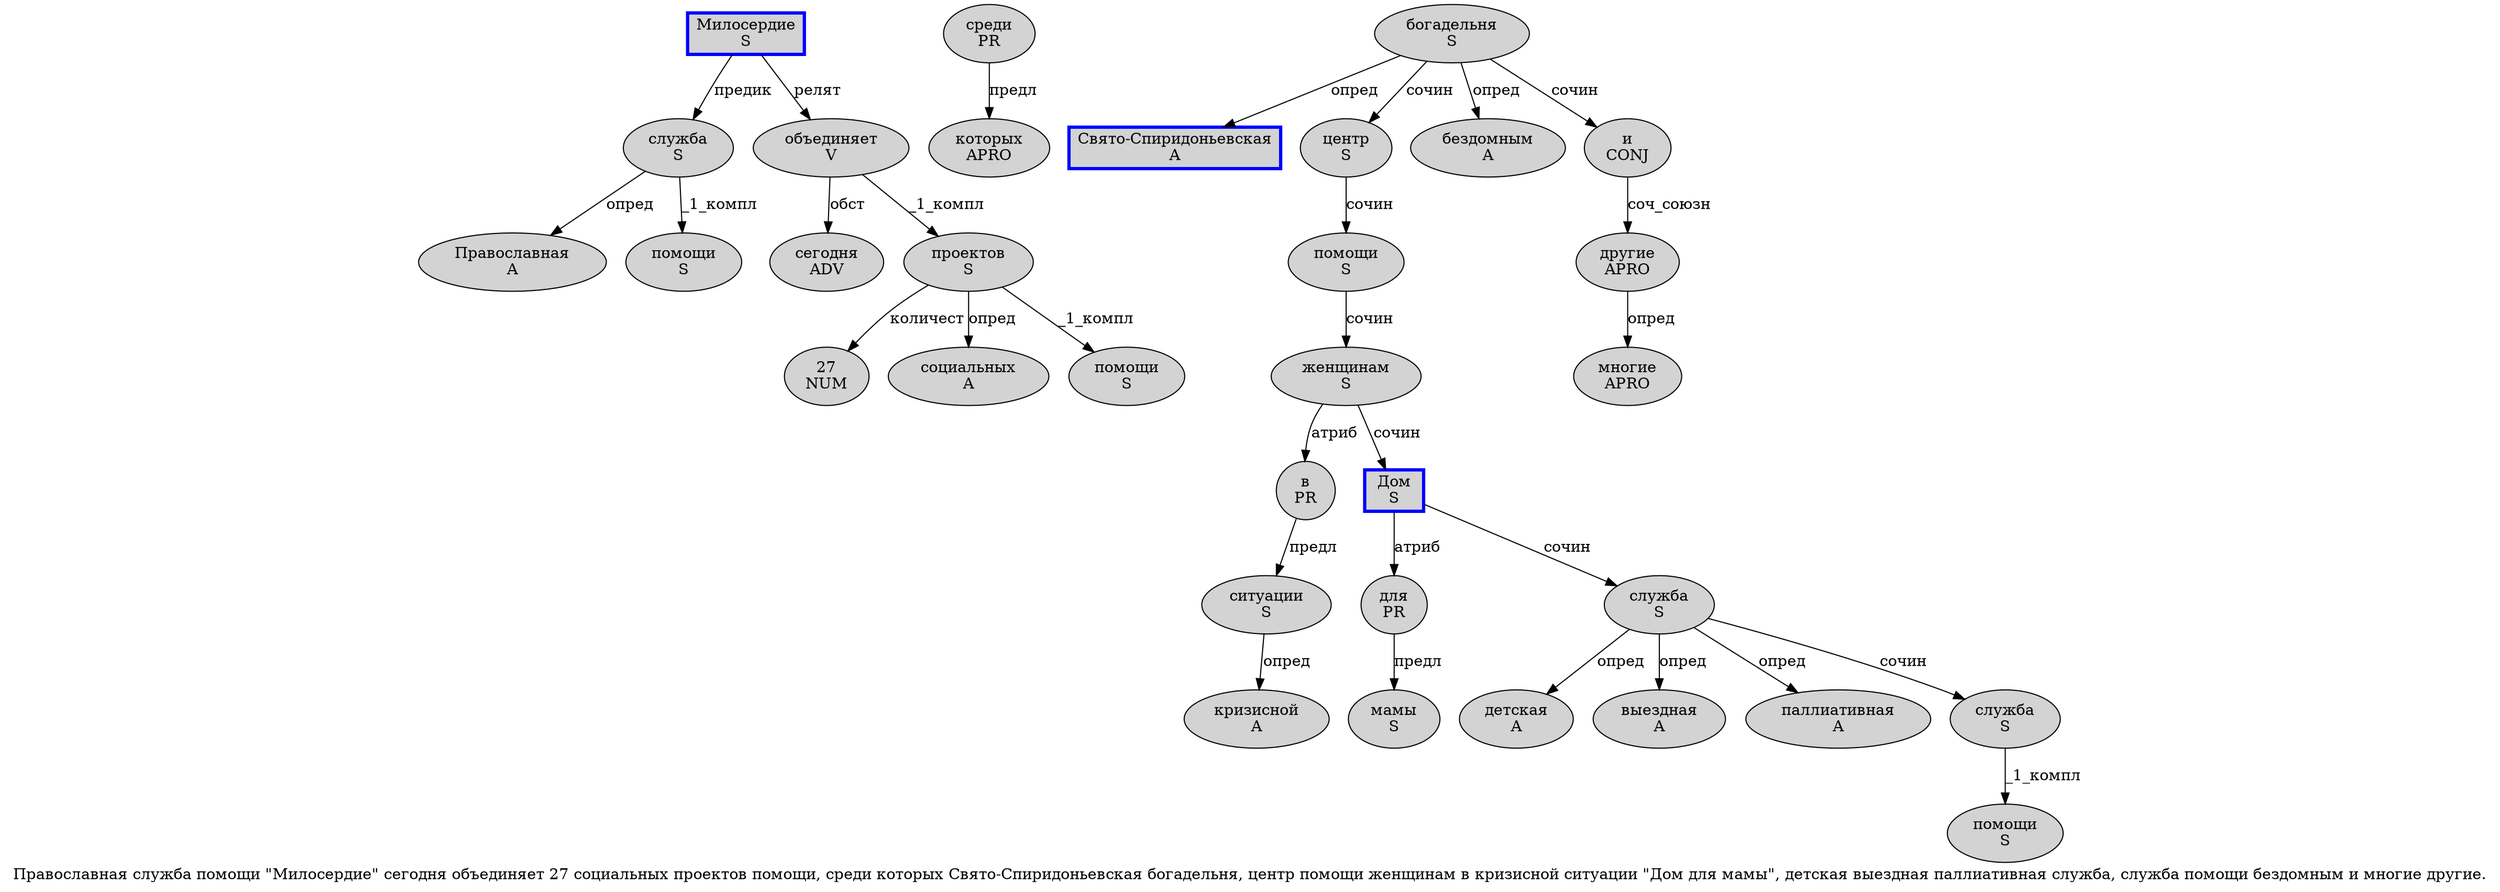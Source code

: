digraph SENTENCE_466 {
	graph [label="Православная служба помощи \"Милосердие\" сегодня объединяет 27 социальных проектов помощи, среди которых Свято-Спиридоньевская богадельня, центр помощи женщинам в кризисной ситуации \"Дом для мамы\", детская выездная паллиативная служба, служба помощи бездомным и многие другие."]
	node [style=filled]
		0 [label="Православная
A" color="" fillcolor=lightgray penwidth=1 shape=ellipse]
		1 [label="служба
S" color="" fillcolor=lightgray penwidth=1 shape=ellipse]
		2 [label="помощи
S" color="" fillcolor=lightgray penwidth=1 shape=ellipse]
		4 [label="Милосердие
S" color=blue fillcolor=lightgray penwidth=3 shape=box]
		6 [label="сегодня
ADV" color="" fillcolor=lightgray penwidth=1 shape=ellipse]
		7 [label="объединяет
V" color="" fillcolor=lightgray penwidth=1 shape=ellipse]
		8 [label="27
NUM" color="" fillcolor=lightgray penwidth=1 shape=ellipse]
		9 [label="социальных
A" color="" fillcolor=lightgray penwidth=1 shape=ellipse]
		10 [label="проектов
S" color="" fillcolor=lightgray penwidth=1 shape=ellipse]
		11 [label="помощи
S" color="" fillcolor=lightgray penwidth=1 shape=ellipse]
		13 [label="среди
PR" color="" fillcolor=lightgray penwidth=1 shape=ellipse]
		14 [label="которых
APRO" color="" fillcolor=lightgray penwidth=1 shape=ellipse]
		15 [label="Свято-Спиридоньевская
A" color=blue fillcolor=lightgray penwidth=3 shape=box]
		16 [label="богадельня
S" color="" fillcolor=lightgray penwidth=1 shape=ellipse]
		18 [label="центр
S" color="" fillcolor=lightgray penwidth=1 shape=ellipse]
		19 [label="помощи
S" color="" fillcolor=lightgray penwidth=1 shape=ellipse]
		20 [label="женщинам
S" color="" fillcolor=lightgray penwidth=1 shape=ellipse]
		21 [label="в
PR" color="" fillcolor=lightgray penwidth=1 shape=ellipse]
		22 [label="кризисной
A" color="" fillcolor=lightgray penwidth=1 shape=ellipse]
		23 [label="ситуации
S" color="" fillcolor=lightgray penwidth=1 shape=ellipse]
		25 [label="Дом
S" color=blue fillcolor=lightgray penwidth=3 shape=box]
		26 [label="для
PR" color="" fillcolor=lightgray penwidth=1 shape=ellipse]
		27 [label="мамы
S" color="" fillcolor=lightgray penwidth=1 shape=ellipse]
		30 [label="детская
A" color="" fillcolor=lightgray penwidth=1 shape=ellipse]
		31 [label="выездная
A" color="" fillcolor=lightgray penwidth=1 shape=ellipse]
		32 [label="паллиативная
A" color="" fillcolor=lightgray penwidth=1 shape=ellipse]
		33 [label="служба
S" color="" fillcolor=lightgray penwidth=1 shape=ellipse]
		35 [label="служба
S" color="" fillcolor=lightgray penwidth=1 shape=ellipse]
		36 [label="помощи
S" color="" fillcolor=lightgray penwidth=1 shape=ellipse]
		37 [label="бездомным
A" color="" fillcolor=lightgray penwidth=1 shape=ellipse]
		38 [label="и
CONJ" color="" fillcolor=lightgray penwidth=1 shape=ellipse]
		39 [label="многие
APRO" color="" fillcolor=lightgray penwidth=1 shape=ellipse]
		40 [label="другие
APRO" color="" fillcolor=lightgray penwidth=1 shape=ellipse]
			33 -> 30 [label="опред"]
			33 -> 31 [label="опред"]
			33 -> 32 [label="опред"]
			33 -> 35 [label="сочин"]
			1 -> 0 [label="опред"]
			1 -> 2 [label="_1_компл"]
			25 -> 26 [label="атриб"]
			25 -> 33 [label="сочин"]
			10 -> 8 [label="количест"]
			10 -> 9 [label="опред"]
			10 -> 11 [label="_1_компл"]
			13 -> 14 [label="предл"]
			23 -> 22 [label="опред"]
			19 -> 20 [label="сочин"]
			16 -> 15 [label="опред"]
			16 -> 18 [label="сочин"]
			16 -> 37 [label="опред"]
			16 -> 38 [label="сочин"]
			35 -> 36 [label="_1_компл"]
			21 -> 23 [label="предл"]
			20 -> 21 [label="атриб"]
			20 -> 25 [label="сочин"]
			7 -> 6 [label="обст"]
			7 -> 10 [label="_1_компл"]
			4 -> 1 [label="предик"]
			4 -> 7 [label="релят"]
			40 -> 39 [label="опред"]
			26 -> 27 [label="предл"]
			18 -> 19 [label="сочин"]
			38 -> 40 [label="соч_союзн"]
}